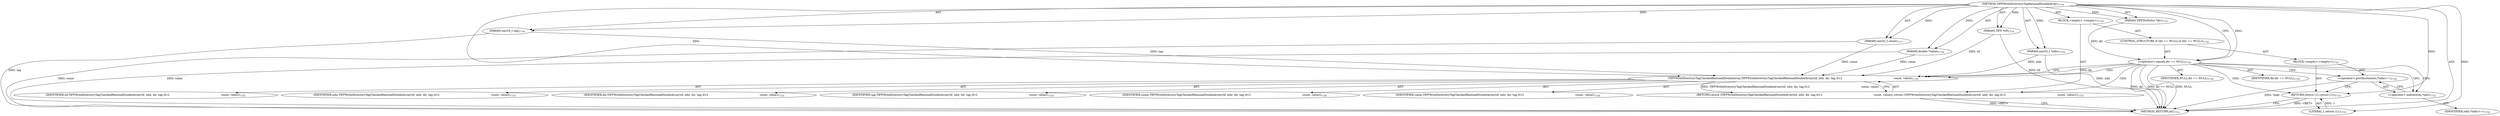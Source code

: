 digraph "TIFFWriteDirectoryTagRationalDoubleArray" {  
"68592" [label = <(METHOD,TIFFWriteDirectoryTagRationalDoubleArray)<SUB>1714</SUB>> ]
"68593" [label = <(PARAM,TIFF *tif)<SUB>1714</SUB>> ]
"68594" [label = <(PARAM,uint32_t *ndir)<SUB>1714</SUB>> ]
"68595" [label = <(PARAM,TIFFDirEntry *dir)<SUB>1715</SUB>> ]
"68596" [label = <(PARAM,uint16_t tag)<SUB>1716</SUB>> ]
"68597" [label = <(PARAM,uint32_t count)<SUB>1717</SUB>> ]
"68598" [label = <(PARAM,double *value)<SUB>1718</SUB>> ]
"68599" [label = <(BLOCK,&lt;empty&gt;,&lt;empty&gt;)<SUB>1719</SUB>> ]
"68600" [label = <(CONTROL_STRUCTURE,if (dir == NULL),if (dir == NULL))<SUB>1720</SUB>> ]
"68601" [label = <(&lt;operator&gt;.equals,dir == NULL)<SUB>1720</SUB>> ]
"68602" [label = <(IDENTIFIER,dir,dir == NULL)<SUB>1720</SUB>> ]
"68603" [label = <(IDENTIFIER,NULL,dir == NULL)<SUB>1720</SUB>> ]
"68604" [label = <(BLOCK,&lt;empty&gt;,&lt;empty&gt;)<SUB>1721</SUB>> ]
"68605" [label = <(&lt;operator&gt;.postIncrement,(*ndir)++)<SUB>1722</SUB>> ]
"68606" [label = <(&lt;operator&gt;.indirection,*ndir)<SUB>1722</SUB>> ]
"68607" [label = <(IDENTIFIER,ndir,(*ndir)++)<SUB>1722</SUB>> ]
"68608" [label = <(RETURN,return (1);,return (1);)<SUB>1723</SUB>> ]
"68609" [label = <(LITERAL,1,return (1);)<SUB>1723</SUB>> ]
"68610" [label = <(RETURN,return (TIFFWriteDirectoryTagCheckedRationalDoubleArray(tif, ndir, dir, tag,\012                                                            count, value));,return (TIFFWriteDirectoryTagCheckedRationalDoubleArray(tif, ndir, dir, tag,\012                                                            count, value));)<SUB>1725</SUB>> ]
"68611" [label = <(TIFFWriteDirectoryTagCheckedRationalDoubleArray,TIFFWriteDirectoryTagCheckedRationalDoubleArray(tif, ndir, dir, tag,\012                                                            count, value))<SUB>1725</SUB>> ]
"68612" [label = <(IDENTIFIER,tif,TIFFWriteDirectoryTagCheckedRationalDoubleArray(tif, ndir, dir, tag,\012                                                            count, value))<SUB>1725</SUB>> ]
"68613" [label = <(IDENTIFIER,ndir,TIFFWriteDirectoryTagCheckedRationalDoubleArray(tif, ndir, dir, tag,\012                                                            count, value))<SUB>1725</SUB>> ]
"68614" [label = <(IDENTIFIER,dir,TIFFWriteDirectoryTagCheckedRationalDoubleArray(tif, ndir, dir, tag,\012                                                            count, value))<SUB>1725</SUB>> ]
"68615" [label = <(IDENTIFIER,tag,TIFFWriteDirectoryTagCheckedRationalDoubleArray(tif, ndir, dir, tag,\012                                                            count, value))<SUB>1725</SUB>> ]
"68616" [label = <(IDENTIFIER,count,TIFFWriteDirectoryTagCheckedRationalDoubleArray(tif, ndir, dir, tag,\012                                                            count, value))<SUB>1726</SUB>> ]
"68617" [label = <(IDENTIFIER,value,TIFFWriteDirectoryTagCheckedRationalDoubleArray(tif, ndir, dir, tag,\012                                                            count, value))<SUB>1726</SUB>> ]
"68618" [label = <(METHOD_RETURN,int)<SUB>1714</SUB>> ]
  "68592" -> "68593"  [ label = "AST: "] 
  "68592" -> "68594"  [ label = "AST: "] 
  "68592" -> "68595"  [ label = "AST: "] 
  "68592" -> "68596"  [ label = "AST: "] 
  "68592" -> "68597"  [ label = "AST: "] 
  "68592" -> "68598"  [ label = "AST: "] 
  "68592" -> "68599"  [ label = "AST: "] 
  "68592" -> "68618"  [ label = "AST: "] 
  "68599" -> "68600"  [ label = "AST: "] 
  "68599" -> "68610"  [ label = "AST: "] 
  "68600" -> "68601"  [ label = "AST: "] 
  "68600" -> "68604"  [ label = "AST: "] 
  "68601" -> "68602"  [ label = "AST: "] 
  "68601" -> "68603"  [ label = "AST: "] 
  "68604" -> "68605"  [ label = "AST: "] 
  "68604" -> "68608"  [ label = "AST: "] 
  "68605" -> "68606"  [ label = "AST: "] 
  "68606" -> "68607"  [ label = "AST: "] 
  "68608" -> "68609"  [ label = "AST: "] 
  "68610" -> "68611"  [ label = "AST: "] 
  "68611" -> "68612"  [ label = "AST: "] 
  "68611" -> "68613"  [ label = "AST: "] 
  "68611" -> "68614"  [ label = "AST: "] 
  "68611" -> "68615"  [ label = "AST: "] 
  "68611" -> "68616"  [ label = "AST: "] 
  "68611" -> "68617"  [ label = "AST: "] 
  "68610" -> "68618"  [ label = "CFG: "] 
  "68601" -> "68606"  [ label = "CFG: "] 
  "68601" -> "68611"  [ label = "CFG: "] 
  "68611" -> "68610"  [ label = "CFG: "] 
  "68605" -> "68608"  [ label = "CFG: "] 
  "68608" -> "68618"  [ label = "CFG: "] 
  "68606" -> "68605"  [ label = "CFG: "] 
  "68592" -> "68601"  [ label = "CFG: "] 
  "68610" -> "68618"  [ label = "DDG: &lt;RET&gt;"] 
  "68608" -> "68618"  [ label = "DDG: &lt;RET&gt;"] 
  "68593" -> "68618"  [ label = "DDG: tif"] 
  "68594" -> "68618"  [ label = "DDG: ndir"] 
  "68596" -> "68618"  [ label = "DDG: tag"] 
  "68597" -> "68618"  [ label = "DDG: count"] 
  "68598" -> "68618"  [ label = "DDG: value"] 
  "68601" -> "68618"  [ label = "DDG: dir"] 
  "68601" -> "68618"  [ label = "DDG: dir == NULL"] 
  "68605" -> "68618"  [ label = "DDG: *ndir"] 
  "68601" -> "68618"  [ label = "DDG: NULL"] 
  "68592" -> "68593"  [ label = "DDG: "] 
  "68592" -> "68594"  [ label = "DDG: "] 
  "68592" -> "68595"  [ label = "DDG: "] 
  "68592" -> "68596"  [ label = "DDG: "] 
  "68592" -> "68597"  [ label = "DDG: "] 
  "68592" -> "68598"  [ label = "DDG: "] 
  "68611" -> "68610"  [ label = "DDG: TIFFWriteDirectoryTagCheckedRationalDoubleArray(tif, ndir, dir, tag,\012                                                            count, value)"] 
  "68595" -> "68601"  [ label = "DDG: dir"] 
  "68592" -> "68601"  [ label = "DDG: "] 
  "68609" -> "68608"  [ label = "DDG: 1"] 
  "68592" -> "68608"  [ label = "DDG: "] 
  "68593" -> "68611"  [ label = "DDG: tif"] 
  "68592" -> "68611"  [ label = "DDG: "] 
  "68594" -> "68611"  [ label = "DDG: ndir"] 
  "68601" -> "68611"  [ label = "DDG: dir"] 
  "68596" -> "68611"  [ label = "DDG: tag"] 
  "68597" -> "68611"  [ label = "DDG: count"] 
  "68598" -> "68611"  [ label = "DDG: value"] 
  "68592" -> "68609"  [ label = "DDG: "] 
  "68601" -> "68608"  [ label = "CDG: "] 
  "68601" -> "68605"  [ label = "CDG: "] 
  "68601" -> "68610"  [ label = "CDG: "] 
  "68601" -> "68611"  [ label = "CDG: "] 
  "68601" -> "68606"  [ label = "CDG: "] 
}
